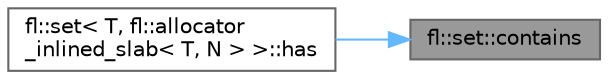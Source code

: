 digraph "fl::set::contains"
{
 // INTERACTIVE_SVG=YES
 // LATEX_PDF_SIZE
  bgcolor="transparent";
  edge [fontname=Helvetica,fontsize=10,labelfontname=Helvetica,labelfontsize=10];
  node [fontname=Helvetica,fontsize=10,shape=box,height=0.2,width=0.4];
  rankdir="RL";
  Node1 [id="Node000001",label="fl::set::contains",height=0.2,width=0.4,color="gray40", fillcolor="grey60", style="filled", fontcolor="black",tooltip=" "];
  Node1 -> Node2 [id="edge1_Node000001_Node000002",dir="back",color="steelblue1",style="solid",tooltip=" "];
  Node2 [id="Node000002",label="fl::set\< T, fl::allocator\l_inlined_slab\< T, N \> \>::has",height=0.2,width=0.4,color="grey40", fillcolor="white", style="filled",URL="$d9/df3/classfl_1_1set_a3b0bf178629415f2780db5fa1be01d30.html#a3b0bf178629415f2780db5fa1be01d30",tooltip=" "];
}
